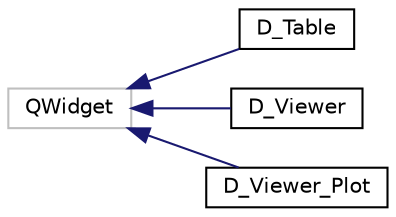 digraph "Graphical Class Hierarchy"
{
 // LATEX_PDF_SIZE
  edge [fontname="Helvetica",fontsize="10",labelfontname="Helvetica",labelfontsize="10"];
  node [fontname="Helvetica",fontsize="10",shape=record];
  rankdir="LR";
  Node1 [label="QWidget",height=0.2,width=0.4,color="grey75", fillcolor="white", style="filled",tooltip=" "];
  Node1 -> Node0 [dir="back",color="midnightblue",fontsize="10",style="solid",fontname="Helvetica"];
  Node0 [label="D_Table",height=0.2,width=0.4,color="black", fillcolor="white", style="filled",URL="$class_d___table.html",tooltip=" "];
  Node1 -> Node3 [dir="back",color="midnightblue",fontsize="10",style="solid",fontname="Helvetica"];
  Node3 [label="D_Viewer",height=0.2,width=0.4,color="black", fillcolor="white", style="filled",URL="$class_d___viewer.html",tooltip=" "];
  Node1 -> Node4 [dir="back",color="midnightblue",fontsize="10",style="solid",fontname="Helvetica"];
  Node4 [label="D_Viewer_Plot",height=0.2,width=0.4,color="black", fillcolor="white", style="filled",URL="$class_d___viewer___plot.html",tooltip=" "];
}
